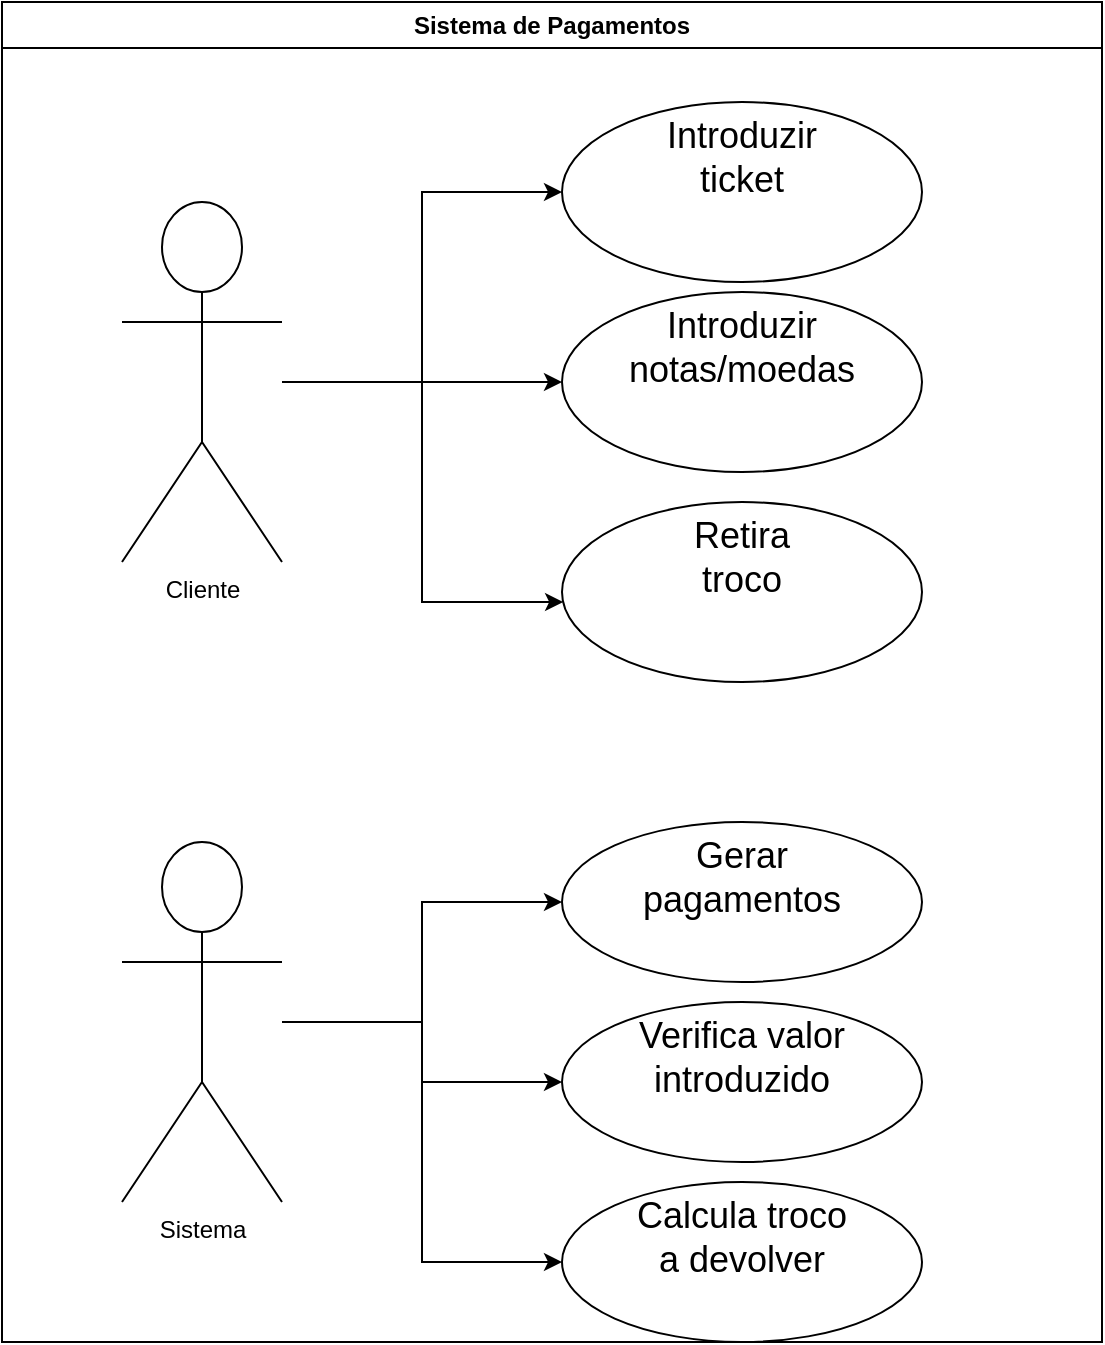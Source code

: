 <mxfile version="23.1.5" type="device">
  <diagram name="Página-1" id="siJraIiXp4xMv06oVs8Q">
    <mxGraphModel dx="1290" dy="522" grid="1" gridSize="10" guides="1" tooltips="1" connect="1" arrows="1" fold="1" page="1" pageScale="1" pageWidth="1169" pageHeight="1654" math="0" shadow="0">
      <root>
        <mxCell id="0" />
        <mxCell id="1" parent="0" />
        <mxCell id="HezW99P1dnAXzv0C9Q0m-8" value="Sistema de Pagamentos" style="swimlane;whiteSpace=wrap;html=1;" vertex="1" parent="1">
          <mxGeometry x="210" y="210" width="550" height="670" as="geometry" />
        </mxCell>
        <mxCell id="HezW99P1dnAXzv0C9Q0m-13" value="" style="edgeStyle=orthogonalEdgeStyle;rounded=0;orthogonalLoop=1;jettySize=auto;html=1;" edge="1" parent="HezW99P1dnAXzv0C9Q0m-8" source="HezW99P1dnAXzv0C9Q0m-1" target="HezW99P1dnAXzv0C9Q0m-12">
          <mxGeometry relative="1" as="geometry" />
        </mxCell>
        <mxCell id="HezW99P1dnAXzv0C9Q0m-15" value="" style="edgeStyle=orthogonalEdgeStyle;rounded=0;orthogonalLoop=1;jettySize=auto;html=1;" edge="1" parent="HezW99P1dnAXzv0C9Q0m-8" source="HezW99P1dnAXzv0C9Q0m-1" target="HezW99P1dnAXzv0C9Q0m-14">
          <mxGeometry relative="1" as="geometry" />
        </mxCell>
        <mxCell id="HezW99P1dnAXzv0C9Q0m-17" value="" style="edgeStyle=orthogonalEdgeStyle;rounded=0;orthogonalLoop=1;jettySize=auto;html=1;" edge="1" parent="HezW99P1dnAXzv0C9Q0m-8" source="HezW99P1dnAXzv0C9Q0m-1" target="HezW99P1dnAXzv0C9Q0m-16">
          <mxGeometry relative="1" as="geometry">
            <Array as="points">
              <mxPoint x="210" y="190" />
              <mxPoint x="210" y="300" />
            </Array>
          </mxGeometry>
        </mxCell>
        <mxCell id="HezW99P1dnAXzv0C9Q0m-1" value="Cliente&lt;div&gt;&lt;br/&gt;&lt;/div&gt;" style="shape=umlActor;verticalLabelPosition=bottom;verticalAlign=top;html=1;outlineConnect=0;" vertex="1" parent="HezW99P1dnAXzv0C9Q0m-8">
          <mxGeometry x="60" y="100" width="80" height="180" as="geometry" />
        </mxCell>
        <mxCell id="HezW99P1dnAXzv0C9Q0m-12" value="&lt;font style=&quot;font-size: 18px;&quot;&gt;Introduzir&lt;br&gt;ticket&lt;/font&gt;" style="ellipse;whiteSpace=wrap;html=1;verticalAlign=top;align=center;" vertex="1" parent="HezW99P1dnAXzv0C9Q0m-8">
          <mxGeometry x="280" y="50" width="180" height="90" as="geometry" />
        </mxCell>
        <mxCell id="HezW99P1dnAXzv0C9Q0m-14" value="&lt;font style=&quot;font-size: 18px;&quot;&gt;Introduzir&lt;br&gt;notas/moedas&lt;/font&gt;" style="ellipse;whiteSpace=wrap;html=1;verticalAlign=top;" vertex="1" parent="HezW99P1dnAXzv0C9Q0m-8">
          <mxGeometry x="280" y="145" width="180" height="90" as="geometry" />
        </mxCell>
        <mxCell id="HezW99P1dnAXzv0C9Q0m-16" value="&lt;font style=&quot;font-size: 18px;&quot;&gt;Retira &lt;br&gt;troco&lt;/font&gt;" style="ellipse;whiteSpace=wrap;html=1;verticalAlign=top;" vertex="1" parent="HezW99P1dnAXzv0C9Q0m-8">
          <mxGeometry x="280" y="250" width="180" height="90" as="geometry" />
        </mxCell>
        <mxCell id="HezW99P1dnAXzv0C9Q0m-21" value="" style="edgeStyle=orthogonalEdgeStyle;rounded=0;orthogonalLoop=1;jettySize=auto;html=1;" edge="1" parent="HezW99P1dnAXzv0C9Q0m-8" source="HezW99P1dnAXzv0C9Q0m-19" target="HezW99P1dnAXzv0C9Q0m-20">
          <mxGeometry relative="1" as="geometry" />
        </mxCell>
        <mxCell id="HezW99P1dnAXzv0C9Q0m-23" value="" style="edgeStyle=orthogonalEdgeStyle;rounded=0;orthogonalLoop=1;jettySize=auto;html=1;" edge="1" parent="HezW99P1dnAXzv0C9Q0m-8" source="HezW99P1dnAXzv0C9Q0m-19" target="HezW99P1dnAXzv0C9Q0m-22">
          <mxGeometry relative="1" as="geometry" />
        </mxCell>
        <mxCell id="HezW99P1dnAXzv0C9Q0m-25" value="" style="edgeStyle=orthogonalEdgeStyle;rounded=0;orthogonalLoop=1;jettySize=auto;html=1;" edge="1" parent="HezW99P1dnAXzv0C9Q0m-8" source="HezW99P1dnAXzv0C9Q0m-19" target="HezW99P1dnAXzv0C9Q0m-24">
          <mxGeometry relative="1" as="geometry" />
        </mxCell>
        <mxCell id="HezW99P1dnAXzv0C9Q0m-19" value="Sistema" style="shape=umlActor;verticalLabelPosition=bottom;verticalAlign=top;html=1;outlineConnect=0;" vertex="1" parent="HezW99P1dnAXzv0C9Q0m-8">
          <mxGeometry x="60" y="420" width="80" height="180" as="geometry" />
        </mxCell>
        <mxCell id="HezW99P1dnAXzv0C9Q0m-20" value="&lt;font style=&quot;font-size: 18px;&quot;&gt;Gerar &lt;br&gt;pagamentos&lt;/font&gt;" style="ellipse;whiteSpace=wrap;html=1;verticalAlign=top;" vertex="1" parent="HezW99P1dnAXzv0C9Q0m-8">
          <mxGeometry x="280" y="410" width="180" height="80" as="geometry" />
        </mxCell>
        <mxCell id="HezW99P1dnAXzv0C9Q0m-22" value="&lt;font style=&quot;font-size: 18px;&quot;&gt;Verifica valor&lt;br&gt;introduzido&lt;/font&gt;" style="ellipse;whiteSpace=wrap;html=1;verticalAlign=top;" vertex="1" parent="HezW99P1dnAXzv0C9Q0m-8">
          <mxGeometry x="280" y="500" width="180" height="80" as="geometry" />
        </mxCell>
        <mxCell id="HezW99P1dnAXzv0C9Q0m-24" value="&lt;font style=&quot;font-size: 18px;&quot;&gt;Calcula troco&lt;br&gt;a devolver&lt;/font&gt;" style="ellipse;whiteSpace=wrap;html=1;verticalAlign=top;" vertex="1" parent="HezW99P1dnAXzv0C9Q0m-8">
          <mxGeometry x="280" y="590" width="180" height="80" as="geometry" />
        </mxCell>
      </root>
    </mxGraphModel>
  </diagram>
</mxfile>
